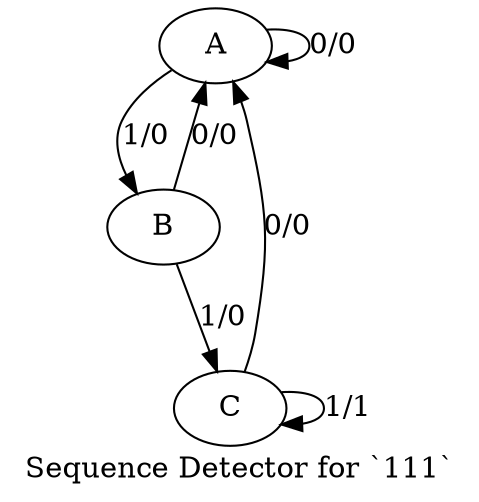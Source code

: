 digraph "" {
	graph [label="Sequence Detector for `111`"];
	A -> A [key=0,
	label="0/0"];
A -> B [key=0,
label="1/0"];
B -> A [key=0,
label="0/0"];
B -> C [key=0,
label="1/0"];
C -> A [key=0,
label="0/0"];
C -> C [key=0,
label="1/1"];
}
